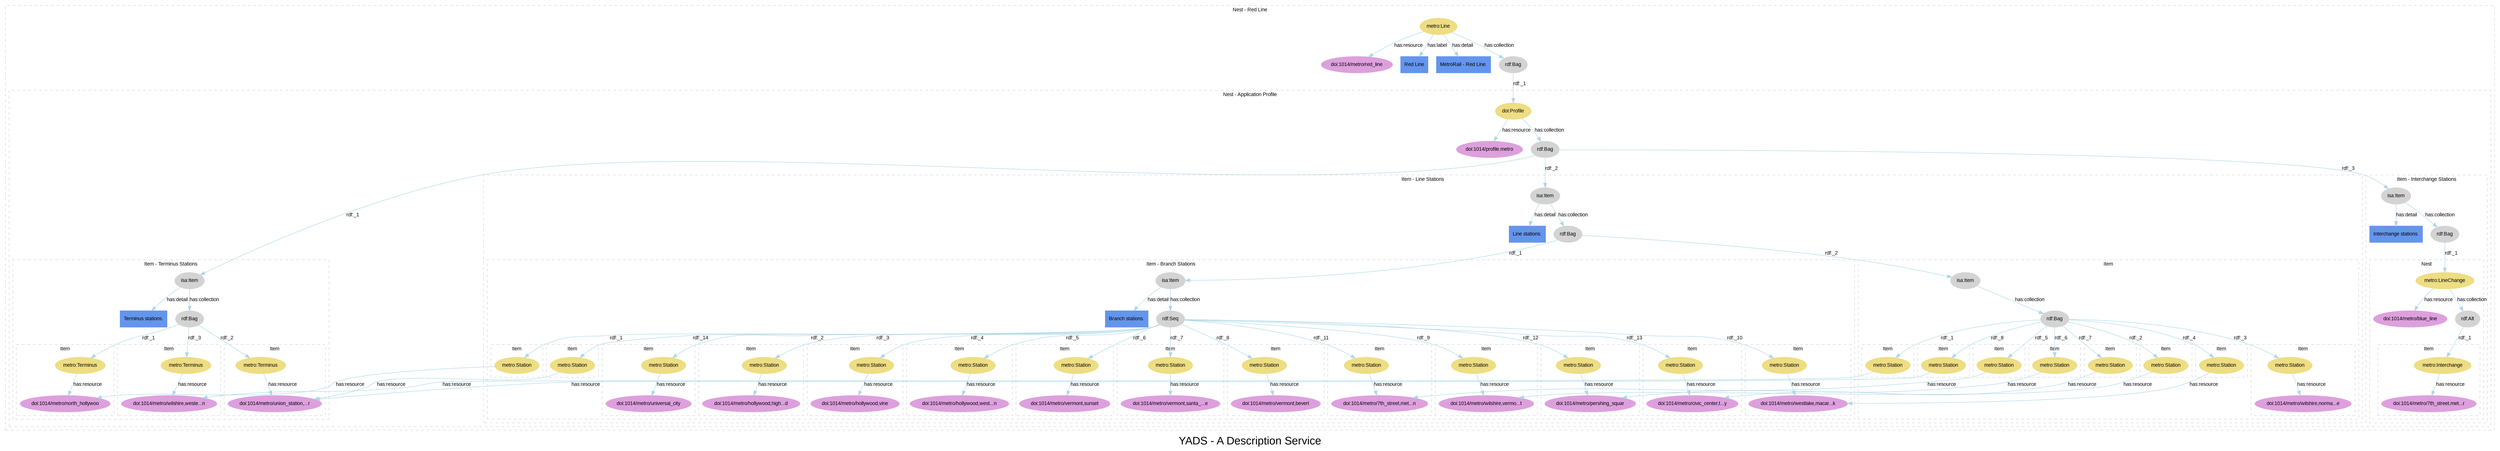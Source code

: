 
digraph yads { 



graph [

  fontname=arial, fontsize=24

  label="YADS - A Description Service"

];

node [

  fontname=arial, fontsize=11, fontcolor=black,

  style=filled, color=cornflowerblue,

];

edge [

  fontname=arial, fontsize=11, fontcolor=black,

  style=filled, color=lightblue,

];

rankdir=TB;



subgraph cluster_1 {



  style=dashed; color=lightgrey;

  fontname=arial; fontsize=11;

  fontcolor="black"; label="Nest - Red Line";



  ":_1" [label="metro:Line", color=lightgoldenrod];

  ":_1" -> "doi:1014/metro/red_line" [label="has:resource", URL="http://www2.elsevier.co.uk/~tony/1014/yads-schema-2002-04-03#resource"];



  ":_1" -> "node_2" [label="has:label", URL="http://www2.elsevier.co.uk/~tony/1014/yads-schema-2002-04-03#label"];

  ":_1" -> "node_3" [label="has:detail", URL="http://www2.elsevier.co.uk/~tony/1014/yads-schema-2002-04-03#detail"];

  ":_1" -> ":_2" [label="has:collection", URL="http://www2.elsevier.co.uk/~tony/1014/yads-schema-2002-04-03#collection"];

  ":_2" [label="rdf:Bag", color=lightgrey];

  "doi:1014/metro/red_line" [color=plum, URL="http://dx.doi.org/1014/metro/red_line"];

  "node_2" [shape=box, label="Red Line"];

  "node_3" [shape=box, label="MetroRail - Red Line."];

  ":_2" [label="rdf:Bag", color=lightgrey, URL="http://www.w3.org/1999/02/22-rdf-syntax-ns#Bag"];

  ":_2" -> ":_3" [label="rdf:_1", URL="http://www.w3.org/1999/02/22-rdf-syntax-ns#_1"];

":_3" [label="isa:Nest"]



subgraph cluster_3 {



  style=dashed; color=lightgrey;

  fontname=arial; fontsize=11;

  fontcolor="black"; label="Nest - Application Profile";



  ":_3" [label="doi:Profile", color=lightgoldenrod];

  ":_3" -> "doi:1014/profile.metro" [label="has:resource", URL="http://www2.elsevier.co.uk/~tony/1014/yads-schema-2002-04-03#resource"];



  ":_3" -> ":_4" [label="has:collection", URL="http://www2.elsevier.co.uk/~tony/1014/yads-schema-2002-04-03#collection"];

  ":_4" [label="rdf:Bag", color=lightgrey];

  "doi:1014/profile.metro" [color=plum, URL="http://dx.doi.org/1014/profile.metro"];

  ":_4" [label="rdf:Bag", color=lightgrey, URL="http://www.w3.org/1999/02/22-rdf-syntax-ns#Bag"];

  ":_4" -> ":_5" [label="rdf:_1", URL="http://www.w3.org/1999/02/22-rdf-syntax-ns#_1"];

":_5" [label="isa:Item"]

  ":_4" -> ":_10" [label="rdf:_2", URL="http://www.w3.org/1999/02/22-rdf-syntax-ns#_2"];

":_10" [label="isa:Item"]

  ":_4" -> ":_38" [label="rdf:_3", URL="http://www.w3.org/1999/02/22-rdf-syntax-ns#_3"];

":_38" [label="isa:Item"]



subgraph cluster_5 {



  style=dashed; color=lightgrey;

  fontname=arial; fontsize=11;

  fontcolor="black"; label="Item - Terminus Stations";



  ":_5" [label="isa:Item", color=lightgrey, URL="http://www2.elsevier.co.uk/~tony/1014/yads-schema-2002-04-03#Item"];

  ":_5" -> "node_5" [label="has:detail", URL="http://www2.elsevier.co.uk/~tony/1014/yads-schema-2002-04-03#detail"];

  ":_5" -> ":_6" [label="has:collection", URL="http://www2.elsevier.co.uk/~tony/1014/yads-schema-2002-04-03#collection"];

  ":_6" [label="rdf:Bag", color=lightgrey];

  "node_5" [shape=box, label="Terminus stations."];

  ":_6" [label="rdf:Bag", color=lightgrey, URL="http://www.w3.org/1999/02/22-rdf-syntax-ns#Bag"];

  ":_6" -> ":_7" [label="rdf:_1", URL="http://www.w3.org/1999/02/22-rdf-syntax-ns#_1"];

":_7" [label="isa:Item"]

  ":_6" -> ":_8" [label="rdf:_2", URL="http://www.w3.org/1999/02/22-rdf-syntax-ns#_2"];

":_8" [label="isa:Item"]

  ":_6" -> ":_9" [label="rdf:_3", URL="http://www.w3.org/1999/02/22-rdf-syntax-ns#_3"];

":_9" [label="isa:Item"]



subgraph cluster_7 {



  style=dashed; color=lightgrey;

  fontname=arial; fontsize=11;

  fontcolor="black"; label="Item";



  ":_7" [label="metro:Terminus", color=lightgoldenrod];

  ":_7" -> "doi:1014/metro/north_hollywoo" [label="has:resource", URL="http://www2.elsevier.co.uk/~tony/1014/yads-schema-2002-04-03#resource"];



  "doi:1014/metro/north_hollywoo" [color=plum, URL="http://dx.doi.org/1014/metro/north_hollywood"];

}



subgraph cluster_8 {



  style=dashed; color=lightgrey;

  fontname=arial; fontsize=11;

  fontcolor="black"; label="Item";



  ":_8" [label="metro:Terminus", color=lightgoldenrod];

  ":_8" -> "doi:1014/metro/union_station,...r" [label="has:resource", URL="http://www2.elsevier.co.uk/~tony/1014/yads-schema-2002-04-03#resource"];



  "doi:1014/metro/union_station,...r" [color=plum, URL="http://dx.doi.org/1014/metro/union_station,gateway_transit_center"];

}



subgraph cluster_9 {



  style=dashed; color=lightgrey;

  fontname=arial; fontsize=11;

  fontcolor="black"; label="Item";



  ":_9" [label="metro:Terminus", color=lightgoldenrod];

  ":_9" -> "doi:1014/metro/wilshire,weste...n" [label="has:resource", URL="http://www2.elsevier.co.uk/~tony/1014/yads-schema-2002-04-03#resource"];



  "doi:1014/metro/wilshire,weste...n" [color=plum, URL="http://dx.doi.org/1014/metro/wilshire,western"];

}



}



subgraph cluster_10 {



  style=dashed; color=lightgrey;

  fontname=arial; fontsize=11;

  fontcolor="black"; label="Item - Line Stations";



  ":_10" [label="isa:Item", color=lightgrey, URL="http://www2.elsevier.co.uk/~tony/1014/yads-schema-2002-04-03#Item"];

  ":_10" -> "node_9" [label="has:detail", URL="http://www2.elsevier.co.uk/~tony/1014/yads-schema-2002-04-03#detail"];

  ":_10" -> ":_11" [label="has:collection", URL="http://www2.elsevier.co.uk/~tony/1014/yads-schema-2002-04-03#collection"];

  ":_11" [label="rdf:Bag", color=lightgrey];

  "node_9" [shape=box, label="Line stations."];

  ":_11" [label="rdf:Bag", color=lightgrey, URL="http://www.w3.org/1999/02/22-rdf-syntax-ns#Bag"];

  ":_11" -> ":_12" [label="rdf:_1", URL="http://www.w3.org/1999/02/22-rdf-syntax-ns#_1"];

":_12" [label="isa:Item"]

  ":_11" -> ":_28" [label="rdf:_2", URL="http://www.w3.org/1999/02/22-rdf-syntax-ns#_2"];

":_28" [label="isa:Item"]



subgraph cluster_12 {



  style=dashed; color=lightgrey;

  fontname=arial; fontsize=11;

  fontcolor="black"; label="Item - Branch Stations";



  ":_12" [label="isa:Item", color=lightgrey, URL="http://www2.elsevier.co.uk/~tony/1014/yads-schema-2002-04-03#Item"];

  ":_12" -> "node_10" [label="has:detail", URL="http://www2.elsevier.co.uk/~tony/1014/yads-schema-2002-04-03#detail"];

  ":_12" -> ":_13" [label="has:collection", URL="http://www2.elsevier.co.uk/~tony/1014/yads-schema-2002-04-03#collection"];

  ":_13" [label="rdf:Seq", color=lightgrey];

  "node_10" [shape=box, label="Branch stations."];

  ":_13" [label="rdf:Seq", color=lightgrey, URL="http://www.w3.org/1999/02/22-rdf-syntax-ns#Seq"];

  ":_13" -> ":_14" [label="rdf:_1", URL="http://www.w3.org/1999/02/22-rdf-syntax-ns#_1"];

":_14" [label="isa:Item"]

  ":_13" -> ":_15" [label="rdf:_2", URL="http://www.w3.org/1999/02/22-rdf-syntax-ns#_2"];

":_15" [label="isa:Item"]

  ":_13" -> ":_16" [label="rdf:_3", URL="http://www.w3.org/1999/02/22-rdf-syntax-ns#_3"];

":_16" [label="isa:Item"]

  ":_13" -> ":_17" [label="rdf:_4", URL="http://www.w3.org/1999/02/22-rdf-syntax-ns#_4"];

":_17" [label="isa:Item"]

  ":_13" -> ":_18" [label="rdf:_5", URL="http://www.w3.org/1999/02/22-rdf-syntax-ns#_5"];

":_18" [label="isa:Item"]

  ":_13" -> ":_19" [label="rdf:_6", URL="http://www.w3.org/1999/02/22-rdf-syntax-ns#_6"];

":_19" [label="isa:Item"]

  ":_13" -> ":_20" [label="rdf:_7", URL="http://www.w3.org/1999/02/22-rdf-syntax-ns#_7"];

":_20" [label="isa:Item"]

  ":_13" -> ":_21" [label="rdf:_8", URL="http://www.w3.org/1999/02/22-rdf-syntax-ns#_8"];

":_21" [label="isa:Item"]

  ":_13" -> ":_22" [label="rdf:_9", URL="http://www.w3.org/1999/02/22-rdf-syntax-ns#_9"];

":_22" [label="isa:Item"]

  ":_13" -> ":_23" [label="rdf:_10", URL="http://www.w3.org/1999/02/22-rdf-syntax-ns#_10"];

":_23" [label="isa:Item"]

  ":_13" -> ":_24" [label="rdf:_11", URL="http://www.w3.org/1999/02/22-rdf-syntax-ns#_11"];

":_24" [label="isa:Item"]

  ":_13" -> ":_25" [label="rdf:_12", URL="http://www.w3.org/1999/02/22-rdf-syntax-ns#_12"];

":_25" [label="isa:Item"]

  ":_13" -> ":_26" [label="rdf:_13", URL="http://www.w3.org/1999/02/22-rdf-syntax-ns#_13"];

":_26" [label="isa:Item"]

  ":_13" -> ":_27" [label="rdf:_14", URL="http://www.w3.org/1999/02/22-rdf-syntax-ns#_14"];

":_27" [label="isa:Item"]



subgraph cluster_14 {



  style=dashed; color=lightgrey;

  fontname=arial; fontsize=11;

  fontcolor="black"; label="Item";



  ":_14" [label="metro:Station", color=lightgoldenrod];

  ":_14" -> "doi:1014/metro/north_hollywoo" [label="has:resource", URL="http://www2.elsevier.co.uk/~tony/1014/yads-schema-2002-04-03#resource"];



  "doi:1014/metro/north_hollywoo" [color=plum, URL="http://dx.doi.org/1014/metro/north_hollywood"];

}



subgraph cluster_15 {



  style=dashed; color=lightgrey;

  fontname=arial; fontsize=11;

  fontcolor="black"; label="Item";



  ":_15" [label="metro:Station", color=lightgoldenrod];

  ":_15" -> "doi:1014/metro/universal_city" [label="has:resource", URL="http://www2.elsevier.co.uk/~tony/1014/yads-schema-2002-04-03#resource"];



  "doi:1014/metro/universal_city" [color=plum, URL="http://dx.doi.org/1014/metro/universal_city"];

}



subgraph cluster_16 {



  style=dashed; color=lightgrey;

  fontname=arial; fontsize=11;

  fontcolor="black"; label="Item";



  ":_16" [label="metro:Station", color=lightgoldenrod];

  ":_16" -> "doi:1014/metro/hollywood,high...d" [label="has:resource", URL="http://www2.elsevier.co.uk/~tony/1014/yads-schema-2002-04-03#resource"];



  "doi:1014/metro/hollywood,high...d" [color=plum, URL="http://dx.doi.org/1014/metro/hollywood,highland"];

}



subgraph cluster_17 {



  style=dashed; color=lightgrey;

  fontname=arial; fontsize=11;

  fontcolor="black"; label="Item";



  ":_17" [label="metro:Station", color=lightgoldenrod];

  ":_17" -> "doi:1014/metro/hollywood,vine" [label="has:resource", URL="http://www2.elsevier.co.uk/~tony/1014/yads-schema-2002-04-03#resource"];



  "doi:1014/metro/hollywood,vine" [color=plum, URL="http://dx.doi.org/1014/metro/hollywood,vine"];

}



subgraph cluster_18 {



  style=dashed; color=lightgrey;

  fontname=arial; fontsize=11;

  fontcolor="black"; label="Item";



  ":_18" [label="metro:Station", color=lightgoldenrod];

  ":_18" -> "doi:1014/metro/hollywood,west...n" [label="has:resource", URL="http://www2.elsevier.co.uk/~tony/1014/yads-schema-2002-04-03#resource"];



  "doi:1014/metro/hollywood,west...n" [color=plum, URL="http://dx.doi.org/1014/metro/hollywood,western"];

}



subgraph cluster_19 {



  style=dashed; color=lightgrey;

  fontname=arial; fontsize=11;

  fontcolor="black"; label="Item";



  ":_19" [label="metro:Station", color=lightgoldenrod];

  ":_19" -> "doi:1014/metro/vermont,sunset" [label="has:resource", URL="http://www2.elsevier.co.uk/~tony/1014/yads-schema-2002-04-03#resource"];



  "doi:1014/metro/vermont,sunset" [color=plum, URL="http://dx.doi.org/1014/metro/vermont,sunset"];

}



subgraph cluster_20 {



  style=dashed; color=lightgrey;

  fontname=arial; fontsize=11;

  fontcolor="black"; label="Item";



  ":_20" [label="metro:Station", color=lightgoldenrod];

  ":_20" -> "doi:1014/metro/vermont,santa_...e" [label="has:resource", URL="http://www2.elsevier.co.uk/~tony/1014/yads-schema-2002-04-03#resource"];



  "doi:1014/metro/vermont,santa_...e" [color=plum, URL="http://dx.doi.org/1014/metro/vermont,santa_monica,la_city_college"];

}



subgraph cluster_21 {



  style=dashed; color=lightgrey;

  fontname=arial; fontsize=11;

  fontcolor="black"; label="Item";



  ":_21" [label="metro:Station", color=lightgoldenrod];

  ":_21" -> "doi:1014/metro/vermont,beverl" [label="has:resource", URL="http://www2.elsevier.co.uk/~tony/1014/yads-schema-2002-04-03#resource"];



  "doi:1014/metro/vermont,beverl" [color=plum, URL="http://dx.doi.org/1014/metro/vermont,beverly"];

}



subgraph cluster_22 {



  style=dashed; color=lightgrey;

  fontname=arial; fontsize=11;

  fontcolor="black"; label="Item";



  ":_22" [label="metro:Station", color=lightgoldenrod];

  ":_22" -> "doi:1014/metro/wilshire,vermo...t" [label="has:resource", URL="http://www2.elsevier.co.uk/~tony/1014/yads-schema-2002-04-03#resource"];



  "doi:1014/metro/wilshire,vermo...t" [color=plum, URL="http://dx.doi.org/1014/metro/wilshire,vermont"];

}



subgraph cluster_23 {



  style=dashed; color=lightgrey;

  fontname=arial; fontsize=11;

  fontcolor="black"; label="Item";



  ":_23" [label="metro:Station", color=lightgoldenrod];

  ":_23" -> "doi:1014/metro/westlake,macar...k" [label="has:resource", URL="http://www2.elsevier.co.uk/~tony/1014/yads-schema-2002-04-03#resource"];



  "doi:1014/metro/westlake,macar...k" [color=plum, URL="http://dx.doi.org/1014/metro/westlake,macarthur_park"];

}



subgraph cluster_24 {



  style=dashed; color=lightgrey;

  fontname=arial; fontsize=11;

  fontcolor="black"; label="Item";



  ":_24" [label="metro:Station", color=lightgoldenrod];

  ":_24" -> "doi:1014/metro/7th_street,met...n" [label="has:resource", URL="http://www2.elsevier.co.uk/~tony/1014/yads-schema-2002-04-03#resource"];



  "doi:1014/metro/7th_street,met...n" [color=plum, URL="http://dx.doi.org/1014/metro/7th_street,metro_center,julian_dixon"];

}



subgraph cluster_25 {



  style=dashed; color=lightgrey;

  fontname=arial; fontsize=11;

  fontcolor="black"; label="Item";



  ":_25" [label="metro:Station", color=lightgoldenrod];

  ":_25" -> "doi:1014/metro/pershing_squar" [label="has:resource", URL="http://www2.elsevier.co.uk/~tony/1014/yads-schema-2002-04-03#resource"];



  "doi:1014/metro/pershing_squar" [color=plum, URL="http://dx.doi.org/1014/metro/pershing_square"];

}



subgraph cluster_26 {



  style=dashed; color=lightgrey;

  fontname=arial; fontsize=11;

  fontcolor="black"; label="Item";



  ":_26" [label="metro:Station", color=lightgoldenrod];

  ":_26" -> "doi:1014/metro/civic_center,t...y" [label="has:resource", URL="http://www2.elsevier.co.uk/~tony/1014/yads-schema-2002-04-03#resource"];



  "doi:1014/metro/civic_center,t...y" [color=plum, URL="http://dx.doi.org/1014/metro/civic_center,tom_bradley"];

}



subgraph cluster_27 {



  style=dashed; color=lightgrey;

  fontname=arial; fontsize=11;

  fontcolor="black"; label="Item";



  ":_27" [label="metro:Station", color=lightgoldenrod];

  ":_27" -> "doi:1014/metro/union_station,...r" [label="has:resource", URL="http://www2.elsevier.co.uk/~tony/1014/yads-schema-2002-04-03#resource"];



  "doi:1014/metro/union_station,...r" [color=plum, URL="http://dx.doi.org/1014/metro/union_station,gateway_transit_center"];

}



}



subgraph cluster_28 {



  style=dashed; color=lightgrey;

  fontname=arial; fontsize=11;

  fontcolor="black"; label="Item";



  ":_28" [label="isa:Item", color=lightgrey, URL="http://www2.elsevier.co.uk/~tony/1014/yads-schema-2002-04-03#Item"];

  ":_28" -> ":_29" [label="has:collection", URL="http://www2.elsevier.co.uk/~tony/1014/yads-schema-2002-04-03#collection"];

  ":_29" [label="rdf:Bag", color=lightgrey];

  ":_29" [label="rdf:Bag", color=lightgrey, URL="http://www.w3.org/1999/02/22-rdf-syntax-ns#Bag"];

  ":_29" -> ":_30" [label="rdf:_1", URL="http://www.w3.org/1999/02/22-rdf-syntax-ns#_1"];

":_30" [label="isa:Item"]

  ":_29" -> ":_31" [label="rdf:_2", URL="http://www.w3.org/1999/02/22-rdf-syntax-ns#_2"];

":_31" [label="isa:Item"]

  ":_29" -> ":_32" [label="rdf:_3", URL="http://www.w3.org/1999/02/22-rdf-syntax-ns#_3"];

":_32" [label="isa:Item"]

  ":_29" -> ":_33" [label="rdf:_4", URL="http://www.w3.org/1999/02/22-rdf-syntax-ns#_4"];

":_33" [label="isa:Item"]

  ":_29" -> ":_34" [label="rdf:_5", URL="http://www.w3.org/1999/02/22-rdf-syntax-ns#_5"];

":_34" [label="isa:Item"]

  ":_29" -> ":_35" [label="rdf:_6", URL="http://www.w3.org/1999/02/22-rdf-syntax-ns#_6"];

":_35" [label="isa:Item"]

  ":_29" -> ":_36" [label="rdf:_7", URL="http://www.w3.org/1999/02/22-rdf-syntax-ns#_7"];

":_36" [label="isa:Item"]

  ":_29" -> ":_37" [label="rdf:_8", URL="http://www.w3.org/1999/02/22-rdf-syntax-ns#_8"];

":_37" [label="isa:Item"]



subgraph cluster_30 {



  style=dashed; color=lightgrey;

  fontname=arial; fontsize=11;

  fontcolor="black"; label="Item";



  ":_30" [label="metro:Station", color=lightgoldenrod];

  ":_30" -> "doi:1014/metro/wilshire,weste...n" [label="has:resource", URL="http://www2.elsevier.co.uk/~tony/1014/yads-schema-2002-04-03#resource"];



  "doi:1014/metro/wilshire,weste...n" [color=plum, URL="http://dx.doi.org/1014/metro/wilshire,western"];

}



subgraph cluster_31 {



  style=dashed; color=lightgrey;

  fontname=arial; fontsize=11;

  fontcolor="black"; label="Item";



  ":_31" [label="metro:Station", color=lightgoldenrod];

  ":_31" -> "doi:1014/metro/wilshire,vermo...t" [label="has:resource", URL="http://www2.elsevier.co.uk/~tony/1014/yads-schema-2002-04-03#resource"];



  "doi:1014/metro/wilshire,vermo...t" [color=plum, URL="http://dx.doi.org/1014/metro/wilshire,vermont"];

}



subgraph cluster_32 {



  style=dashed; color=lightgrey;

  fontname=arial; fontsize=11;

  fontcolor="black"; label="Item";



  ":_32" [label="metro:Station", color=lightgoldenrod];

  ":_32" -> "doi:1014/metro/wilshire,norma...e" [label="has:resource", URL="http://www2.elsevier.co.uk/~tony/1014/yads-schema-2002-04-03#resource"];



  "doi:1014/metro/wilshire,norma...e" [color=plum, URL="http://dx.doi.org/1014/metro/wilshire,normandie"];

}



subgraph cluster_33 {



  style=dashed; color=lightgrey;

  fontname=arial; fontsize=11;

  fontcolor="black"; label="Item";



  ":_33" [label="metro:Station", color=lightgoldenrod];

  ":_33" -> "doi:1014/metro/westlake,macar...k" [label="has:resource", URL="http://www2.elsevier.co.uk/~tony/1014/yads-schema-2002-04-03#resource"];



  "doi:1014/metro/westlake,macar...k" [color=plum, URL="http://dx.doi.org/1014/metro/westlake,macarthur_park"];

}



subgraph cluster_34 {



  style=dashed; color=lightgrey;

  fontname=arial; fontsize=11;

  fontcolor="black"; label="Item";



  ":_34" [label="metro:Station", color=lightgoldenrod];

  ":_34" -> "doi:1014/metro/7th_street,met...n" [label="has:resource", URL="http://www2.elsevier.co.uk/~tony/1014/yads-schema-2002-04-03#resource"];



  "doi:1014/metro/7th_street,met...n" [color=plum, URL="http://dx.doi.org/1014/metro/7th_street,metro_center,julian_dixon"];

}



subgraph cluster_35 {



  style=dashed; color=lightgrey;

  fontname=arial; fontsize=11;

  fontcolor="black"; label="Item";



  ":_35" [label="metro:Station", color=lightgoldenrod];

  ":_35" -> "doi:1014/metro/pershing_squar" [label="has:resource", URL="http://www2.elsevier.co.uk/~tony/1014/yads-schema-2002-04-03#resource"];



  "doi:1014/metro/pershing_squar" [color=plum, URL="http://dx.doi.org/1014/metro/pershing_square"];

}



subgraph cluster_36 {



  style=dashed; color=lightgrey;

  fontname=arial; fontsize=11;

  fontcolor="black"; label="Item";



  ":_36" [label="metro:Station", color=lightgoldenrod];

  ":_36" -> "doi:1014/metro/civic_center,t...y" [label="has:resource", URL="http://www2.elsevier.co.uk/~tony/1014/yads-schema-2002-04-03#resource"];



  "doi:1014/metro/civic_center,t...y" [color=plum, URL="http://dx.doi.org/1014/metro/civic_center,tom_bradley"];

}



subgraph cluster_37 {



  style=dashed; color=lightgrey;

  fontname=arial; fontsize=11;

  fontcolor="black"; label="Item";



  ":_37" [label="metro:Station", color=lightgoldenrod];

  ":_37" -> "doi:1014/metro/union_station,...r" [label="has:resource", URL="http://www2.elsevier.co.uk/~tony/1014/yads-schema-2002-04-03#resource"];



  "doi:1014/metro/union_station,...r" [color=plum, URL="http://dx.doi.org/1014/metro/union_station,gateway_transit_center"];

}



}



}



subgraph cluster_38 {



  style=dashed; color=lightgrey;

  fontname=arial; fontsize=11;

  fontcolor="black"; label="Item - Interchange Stations";



  ":_38" [label="isa:Item", color=lightgrey, URL="http://www2.elsevier.co.uk/~tony/1014/yads-schema-2002-04-03#Item"];

  ":_38" -> "node_33" [label="has:detail", URL="http://www2.elsevier.co.uk/~tony/1014/yads-schema-2002-04-03#detail"];

  ":_38" -> ":_39" [label="has:collection", URL="http://www2.elsevier.co.uk/~tony/1014/yads-schema-2002-04-03#collection"];

  ":_39" [label="rdf:Bag", color=lightgrey];

  "node_33" [shape=box, label="Interchange stations."];

  ":_39" [label="rdf:Bag", color=lightgrey, URL="http://www.w3.org/1999/02/22-rdf-syntax-ns#Bag"];

  ":_39" -> ":_40" [label="rdf:_1", URL="http://www.w3.org/1999/02/22-rdf-syntax-ns#_1"];

":_40" [label="isa:Nest"]



subgraph cluster_40 {



  style=dashed; color=lightgrey;

  fontname=arial; fontsize=11;

  fontcolor="black"; label="Nest";



  ":_40" [label="metro:LineChange", color=lightgoldenrod];

  ":_40" -> "doi:1014/metro/blue_line" [label="has:resource", URL="http://www2.elsevier.co.uk/~tony/1014/yads-schema-2002-04-03#resource"];

  ":_40" -> ":_41" [label="has:collection", URL="http://www2.elsevier.co.uk/~tony/1014/yads-schema-2002-04-03#collection"];

  ":_41" [label="rdf:Alt", color=lightgrey];



  "doi:1014/metro/blue_line" [color=plum, URL="http://dx.doi.org/1014/metro/blue_line"];

  ":_41" [label="rdf:Alt", color=lightgrey, URL="http://www.w3.org/1999/02/22-rdf-syntax-ns#Alt"];

  ":_41" -> ":_42" [label="rdf:_1", URL="http://www.w3.org/1999/02/22-rdf-syntax-ns#_1"];

":_42" [label="isa:Item"]



subgraph cluster_42 {



  style=dashed; color=lightgrey;

  fontname=arial; fontsize=11;

  fontcolor="black"; label="Item";



  ":_42" [label="metro:Interchange", color=lightgoldenrod];

  ":_42" -> "doi:1014/metro/7th_street,met...r" [label="has:resource", URL="http://www2.elsevier.co.uk/~tony/1014/yads-schema-2002-04-03#resource"];



  "doi:1014/metro/7th_street,met...r" [color=plum, URL="http://dx.doi.org/1014/metro/7th_street,metro_center"];

}



}



}



}



}



}

